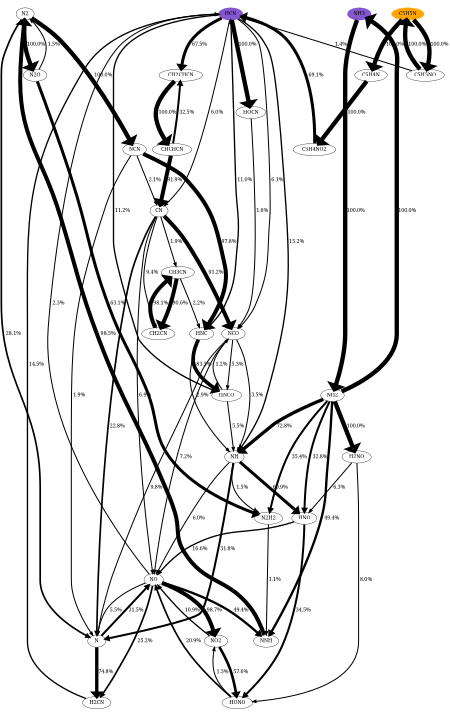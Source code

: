 digraph {
    graph [b="0,0,1558,558", rankdir=TB, center=true, splines=True, size="3,5!", dpi=400, ratio="fill"];
	NO -> NNH [label=" 49.4%" fontcolor=black fontname=serif fontsize=16 penwidth=7]
	NO -> N [label=" 5.5%" fontcolor=black fontname=serif fontsize=16 penwidth=3]
	NO -> NO2 [label=" 98.7%" fontcolor=black fontname=serif fontsize=16 penwidth=12]
	NO -> HCN [label=" 2.3%" fontcolor=black fontname=serif fontsize=16 penwidth=3]
	NO -> H2CN [label=" 25.2%" fontcolor=black fontname=serif fontsize=16 penwidth=5]
	NH3 -> NH2 [label=" 100.0%" fontcolor=black fontname=serif fontsize=16 penwidth=13]
	NNH -> N2 [label=" 98.5%" fontcolor=black fontname=serif fontsize=16 penwidth=12]
	N -> NO [label=" 31.5%" fontcolor=black fontname=serif fontsize=16 penwidth=6]
	N -> H2CN [label=" 74.8%" fontcolor=black fontname=serif fontsize=16 penwidth=10]
	C5H5N -> C5H4N [label=" 100.0%" fontcolor=black fontname=serif fontsize=16 penwidth=13]
	C5H5N -> C5H5NO [label=" 100.0%" fontcolor=black fontname=serif fontsize=16 penwidth=13]
	HCN -> NH [label=" 15.2%" fontcolor=black fontname=serif fontsize=16 penwidth=4]
	HCN -> CN [label=" 6.0%" fontcolor=black fontname=serif fontsize=16 penwidth=3]
	HCN -> HNCO [label=" 11.2%" fontcolor=black fontname=serif fontsize=16 penwidth=4]
	HCN -> NCO [label=" 6.1%" fontcolor=black fontname=serif fontsize=16 penwidth=3]
	HCN -> CH2CHCN [label=" 67.5%" fontcolor=black fontname=serif fontsize=16 penwidth=9]
	HCN -> HOCN [label=" 100.0%" fontcolor=black fontname=serif fontsize=16 penwidth=13]
	NO2 -> HONO [label=" 57.6%" fontcolor=black fontname=serif fontsize=16 penwidth=8]
	NO2 -> NO [label=" 10.9%" fontcolor=black fontname=serif fontsize=16 penwidth=4]
	N2 -> N [label=" 28.1%" fontcolor=black fontname=serif fontsize=16 penwidth=5]
	N2 -> N2O [label=" 100.0%" fontcolor=black fontname=serif fontsize=16 penwidth=13]
	N2 -> NCN [label=" 100.0%" fontcolor=black fontname=serif fontsize=16 penwidth=13]
	H2CN -> HCN [label=" 14.5%" fontcolor=black fontname=serif fontsize=16 penwidth=4]
	NH2 -> N2H2 [label=" 35.4%" fontcolor=black fontname=serif fontsize=16 penwidth=6]
	NH2 -> NNH [label=" 49.4%" fontcolor=black fontname=serif fontsize=16 penwidth=7]
	NH2 -> NH [label=" 72.8%" fontcolor=black fontname=serif fontsize=16 penwidth=10]
	NH2 -> HNO [label=" 32.8%" fontcolor=black fontname=serif fontsize=16 penwidth=6]
	NH2 -> H2NO [label=" 100.0%" fontcolor=black fontname=serif fontsize=16 penwidth=13]
	NH2 -> NH3 [label=" 100.0%" fontcolor=black fontname=serif fontsize=16 penwidth=13]
	C5H4N -> C5H4NO2 [label=" 100.0%" fontcolor=black fontname=serif fontsize=16 penwidth=13]
	C5H5NO -> HCN [label=" 1.4%" fontcolor=black fontname=serif fontsize=16 penwidth=3]
	C5H5NO -> C5H5N [label=" 100.0%" fontcolor=black fontname=serif fontsize=16 penwidth=13]
	NH -> N2H2 [label=" 1.5%" fontcolor=black fontname=serif fontsize=16 penwidth=3]
	NH -> HNO [label=" 60.9%" fontcolor=black fontname=serif fontsize=16 penwidth=9]
	NH -> N [label=" 31.8%" fontcolor=black fontname=serif fontsize=16 penwidth=6]
	NH -> NO [label=" 6.0%" fontcolor=black fontname=serif fontsize=16 penwidth=3]
	CN -> N [label=" 22.8%" fontcolor=black fontname=serif fontsize=16 penwidth=5]
	CN -> NO [label=" 6.9%" fontcolor=black fontname=serif fontsize=16 penwidth=3]
	CN -> NCO [label=" 91.2%" fontcolor=black fontname=serif fontsize=16 penwidth=12]
	CN -> CH3CN [label=" 1.9%" fontcolor=black fontname=serif fontsize=16 penwidth=3]
	CN -> CH2CN [label=" 9.4%" fontcolor=black fontname=serif fontsize=16 penwidth=3]
	HNCO -> NH [label=" 5.5%" fontcolor=black fontname=serif fontsize=16 penwidth=3]
	HNCO -> NCO [label=" 1.2%" fontcolor=black fontname=serif fontsize=16 penwidth=3]
	NCO -> NH [label=" 3.5%" fontcolor=black fontname=serif fontsize=16 penwidth=3]
	NCO -> N [label=" 9.8%" fontcolor=black fontname=serif fontsize=16 penwidth=3]
	NCO -> NO [label=" 7.2%" fontcolor=black fontname=serif fontsize=16 penwidth=3]
	NCO -> HNCO [label=" 5.3%" fontcolor=black fontname=serif fontsize=16 penwidth=3]
	CH2CHCN -> CHCHCN [label=" 100.0%" fontcolor=black fontname=serif fontsize=16 penwidth=13]
	HOCN -> NCO [label=" 1.6%" fontcolor=black fontname=serif fontsize=16 penwidth=3]
	HONO -> NO [label=" 20.9%" fontcolor=black fontname=serif fontsize=16 penwidth=5]
	HONO -> NO2 [label=" 1.3%" fontcolor=black fontname=serif fontsize=16 penwidth=3]
	N2O -> N2 [label=" 1.5%" fontcolor=black fontname=serif fontsize=16 penwidth=3]
	N2O -> N2H2 [label=" 63.1%" fontcolor=black fontname=serif fontsize=16 penwidth=9]
	NCN -> N [label=" 1.9%" fontcolor=black fontname=serif fontsize=16 penwidth=3]
	NCN -> HNC [label=" 97.8%" fontcolor=black fontname=serif fontsize=16 penwidth=12]
	NCN -> CN [label=" 2.1%" fontcolor=black fontname=serif fontsize=16 penwidth=3]
	N2H2 -> NNH [label=" 1.1%" fontcolor=black fontname=serif fontsize=16 penwidth=3]
	HNO -> HONO [label=" 34.5%" fontcolor=black fontname=serif fontsize=16 penwidth=6]
	HNO -> NO [label=" 16.6%" fontcolor=black fontname=serif fontsize=16 penwidth=4]
	H2NO -> HNO [label=" 6.3%" fontcolor=black fontname=serif fontsize=16 penwidth=3]
	H2NO -> HONO [label=" 8.0%" fontcolor=black fontname=serif fontsize=16 penwidth=3]
	C5H4NO2 -> HCN [label=" 69.1%" fontcolor=black fontname=serif fontsize=16 penwidth=9]
	CH3CN -> HNC [label=" 2.2%" fontcolor=black fontname=serif fontsize=16 penwidth=3]
	CH3CN -> CH2CN [label=" 90.6%" fontcolor=black fontname=serif fontsize=16 penwidth=12]
	CH2CN -> CH3CN [label=" 98.1%" fontcolor=black fontname=serif fontsize=16 penwidth=12]
	CHCHCN -> CN [label=" 91.9%" fontcolor=black fontname=serif fontsize=16 penwidth=12]
	CHCHCN -> CH2CHCN [label=" 32.5%" fontcolor=black fontname=serif fontsize=16 penwidth=6]
	HNC -> NH [label=" 2.9%" fontcolor=black fontname=serif fontsize=16 penwidth=3]
	HNC -> HCN [label=" 11.0%" fontcolor=black fontname=serif fontsize=16 penwidth=4]
	HNC -> HNCO [label=" 83.5%" fontcolor=black fontname=serif fontsize=16 penwidth=11]
	NO [fontname=serif fontsize=16]
	NH3 [fontname=serif fontsize=16]
	NNH [fontname=serif fontsize=16]
	N [fontname=serif fontsize=16]
	C5H5N [fontname=serif fontsize=16]
	HCN [fontname=serif fontsize=16]
	NO2 [fontname=serif fontsize=16]
	N2 [fontname=serif fontsize=16]
	H2CN [fontname=serif fontsize=16]
	NH2 [fontname=serif fontsize=16]
	C5H4N [fontname=serif fontsize=16]
	C5H5NO [fontname=serif fontsize=16]
	NH [fontname=serif fontsize=16]
	CN [fontname=serif fontsize=16]
	HNCO [fontname=serif fontsize=16]
	NCO [fontname=serif fontsize=16]
	CH2CHCN [fontname=serif fontsize=16]
	HOCN [fontname=serif fontsize=16]
	HONO [fontname=serif fontsize=16]
	N2O [fontname=serif fontsize=16]
	NCN [fontname=serif fontsize=16]
	N2H2 [fontname=serif fontsize=16]
	HNO [fontname=serif fontsize=16]
	H2NO [fontname=serif fontsize=16]
	C5H4NO2 [fontname=serif fontsize=16]
	CH3CN [fontname=serif fontsize=16]
	CH2CN [fontname=serif fontsize=16]
	CHCHCN [fontname=serif fontsize=16]
	HNC [fontname=serif fontsize=16]
	HCN [color="#500dbab1" fillcolor="#500dbab1" style=filled]
	NH3 [color="#500dbab1" fillcolor="#500dbab1" style=filled]
	C5H5N [color=orange fillcolor=orange style=filled]

    {rank="source"; C5H5N,NH3,HCN,N2}
}